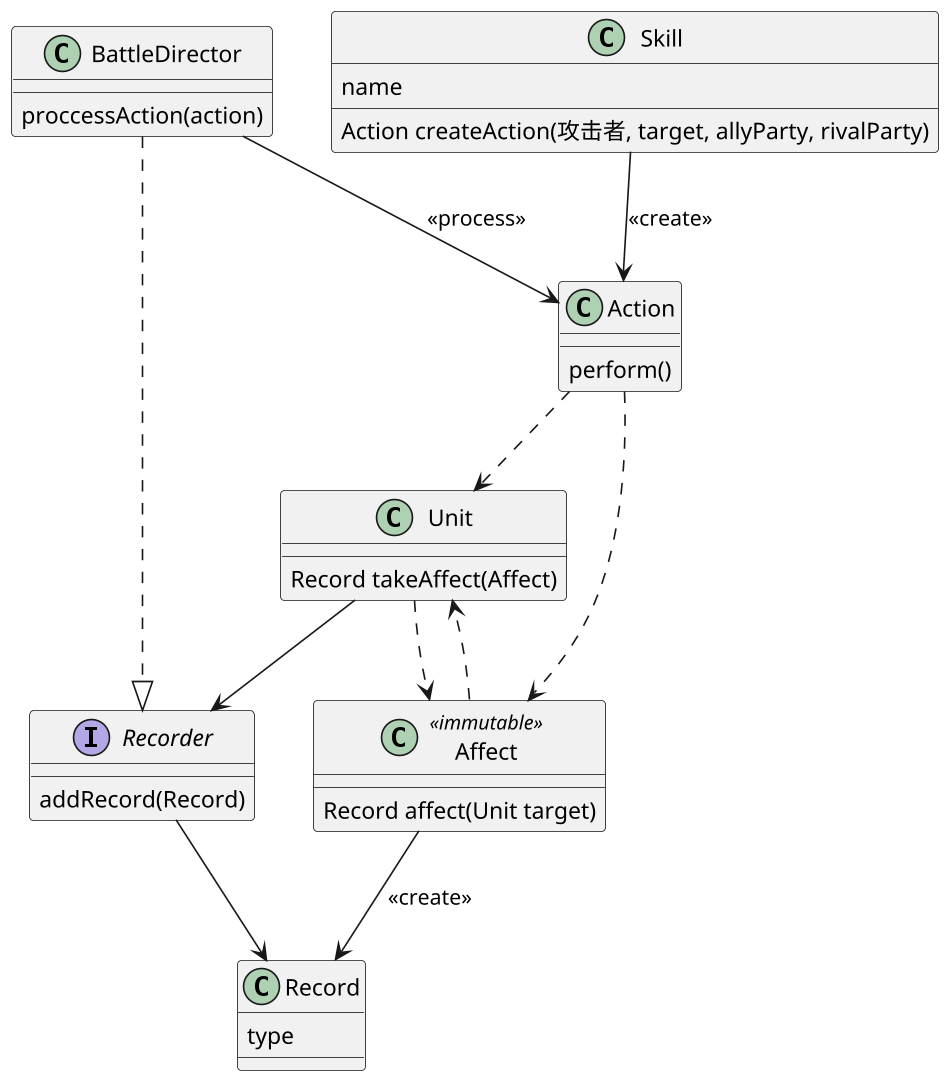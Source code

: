 
@startuml

scale 1920 * 1080

class BattleDirector{
    proccessAction(action)
}

BattleDirector --> Action: <<process>>
BattleDirector ..|> Recorder

class Unit{
    Record takeAffect(Affect)
}

Unit ..> Affect
Unit --> Recorder

class Skill{
    name
    Action createAction(攻击者, target, allyParty, rivalParty)
}

Skill --> Action: <<create>>

class Action{
    perform()
}

Action ..> Affect
Action ..> Unit

class Affect <<immutable>>{
    Record affect(Unit target)
}

Affect ..> Unit
Affect --> Record: <<create>>

class Record{
    type
}

interface Recorder{
    addRecord(Record)
}

Recorder --> Record

@enduml

